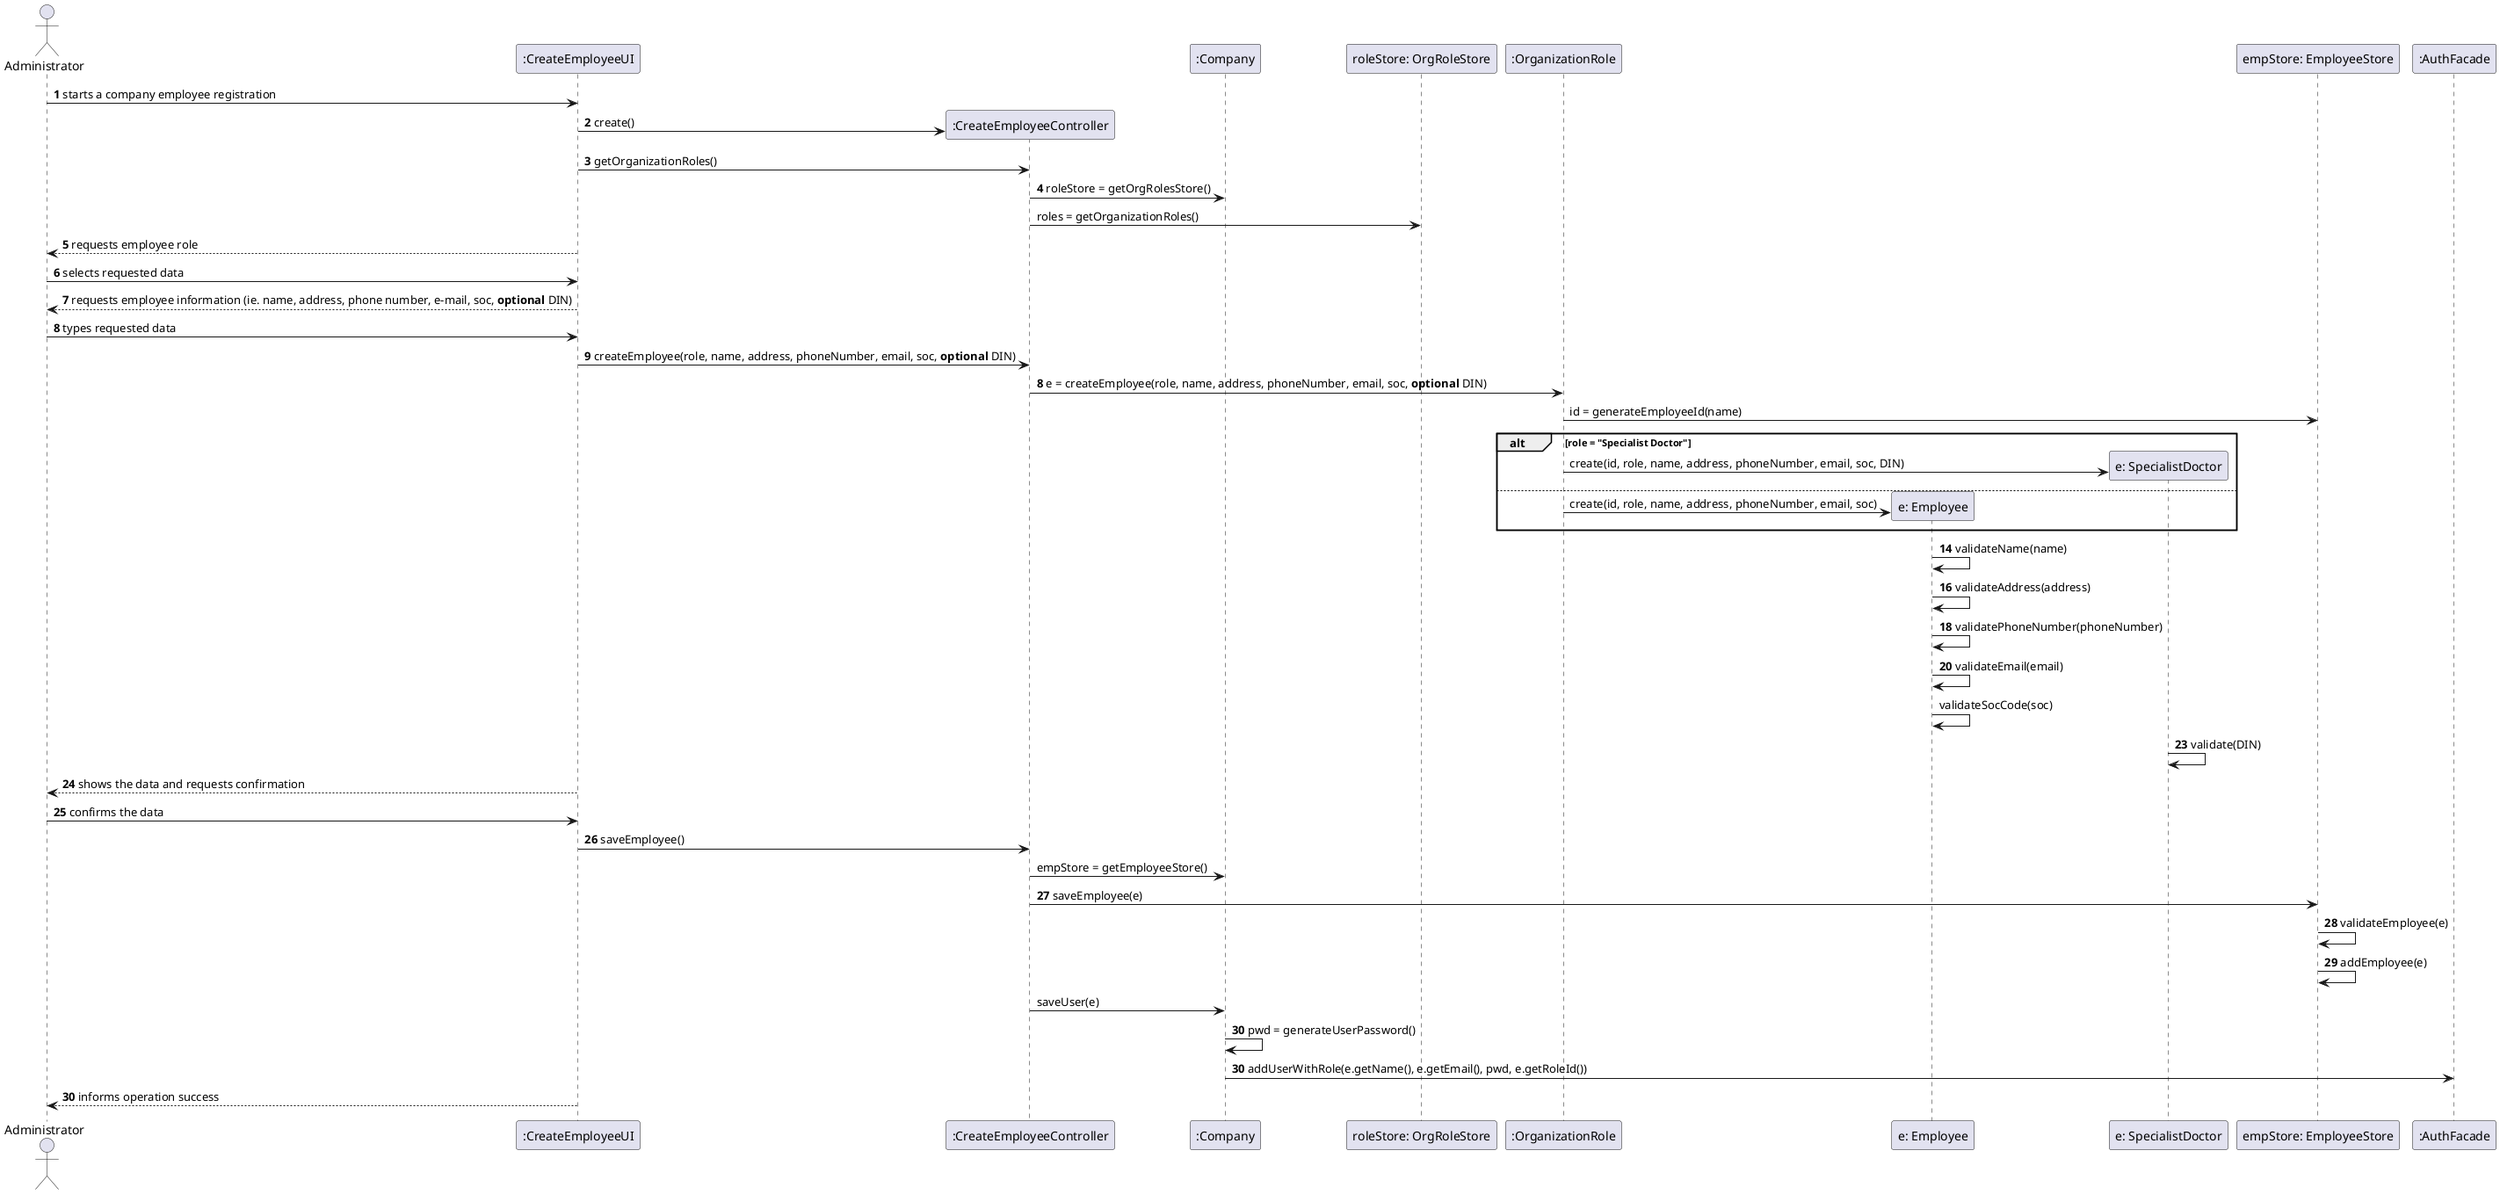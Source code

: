 @startuml
actor Administrator as admin
participant ":CreateEmployeeUI" as ui
participant ":CreateEmployeeController" as controller
participant ":Company" as company
participant "roleStore: OrgRoleStore" as ors
participant ":OrganizationRole" as role
participant "e: Employee" as employee
participant "e: SpecialistDoctor" as sd
participant "empStore: EmployeeStore" as es
participant ":AuthFacade" as auth


admin -> ui : **1** starts a company employee registration
create controller
ui -> controller : **2** create()
ui -> controller : **3** getOrganizationRoles()
controller -> company : **4** roleStore = getOrgRolesStore()
controller -> ors : roles = getOrganizationRoles()
ui --> admin : **5** requests employee role
admin -> ui : **6** selects requested data
ui --> admin : **7** requests employee information (ie. name, address, phone number, e-mail, soc, **optional** DIN)
admin -> ui : **8** types requested data
ui -> controller : **9** createEmployee(role, name, address, phoneNumber, email, soc, **optional** DIN)
controller -> role : **8** e = createEmployee(role, name, address, phoneNumber, email, soc, **optional** DIN)
role -> es : id = generateEmployeeId(name)
alt role = "Specialist Doctor"
create sd
role -> sd : create(id, role, name, address, phoneNumber, email, soc, DIN)
else
create employee
role -> employee : create(id, role, name, address, phoneNumber, email, soc)
end
employee -> employee : **14** validateName(name)
employee -> employee : **16** validateAddress(address)
employee -> employee : **18** validatePhoneNumber(phoneNumber)
employee -> employee : **20** validateEmail(email)
employee -> employee : validateSocCode(soc)
sd -> sd : **23** validate(DIN)
ui --> admin : **24** shows the data and requests confirmation
admin -> ui : **25** confirms the data
ui -> controller : **26** saveEmployee()
controller -> company : empStore = getEmployeeStore()
controller -> es : **27** saveEmployee(e)
es -> es : **28** validateEmployee(e)
es -> es : **29** addEmployee(e)
controller -> company : saveUser(e)
company -> company : **30** pwd = generateUserPassword()
company -> auth : **30** addUserWithRole(e.getName(), e.getEmail(), pwd, e.getRoleId())
ui --> admin : **30** informs operation success


@enduml